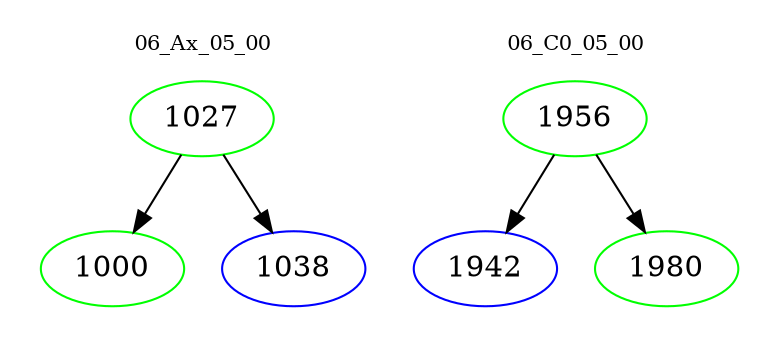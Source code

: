 digraph{
subgraph cluster_0 {
color = white
label = "06_Ax_05_00";
fontsize=10;
T0_1027 [label="1027", color="green"]
T0_1027 -> T0_1000 [color="black"]
T0_1000 [label="1000", color="green"]
T0_1027 -> T0_1038 [color="black"]
T0_1038 [label="1038", color="blue"]
}
subgraph cluster_1 {
color = white
label = "06_C0_05_00";
fontsize=10;
T1_1956 [label="1956", color="green"]
T1_1956 -> T1_1942 [color="black"]
T1_1942 [label="1942", color="blue"]
T1_1956 -> T1_1980 [color="black"]
T1_1980 [label="1980", color="green"]
}
}
